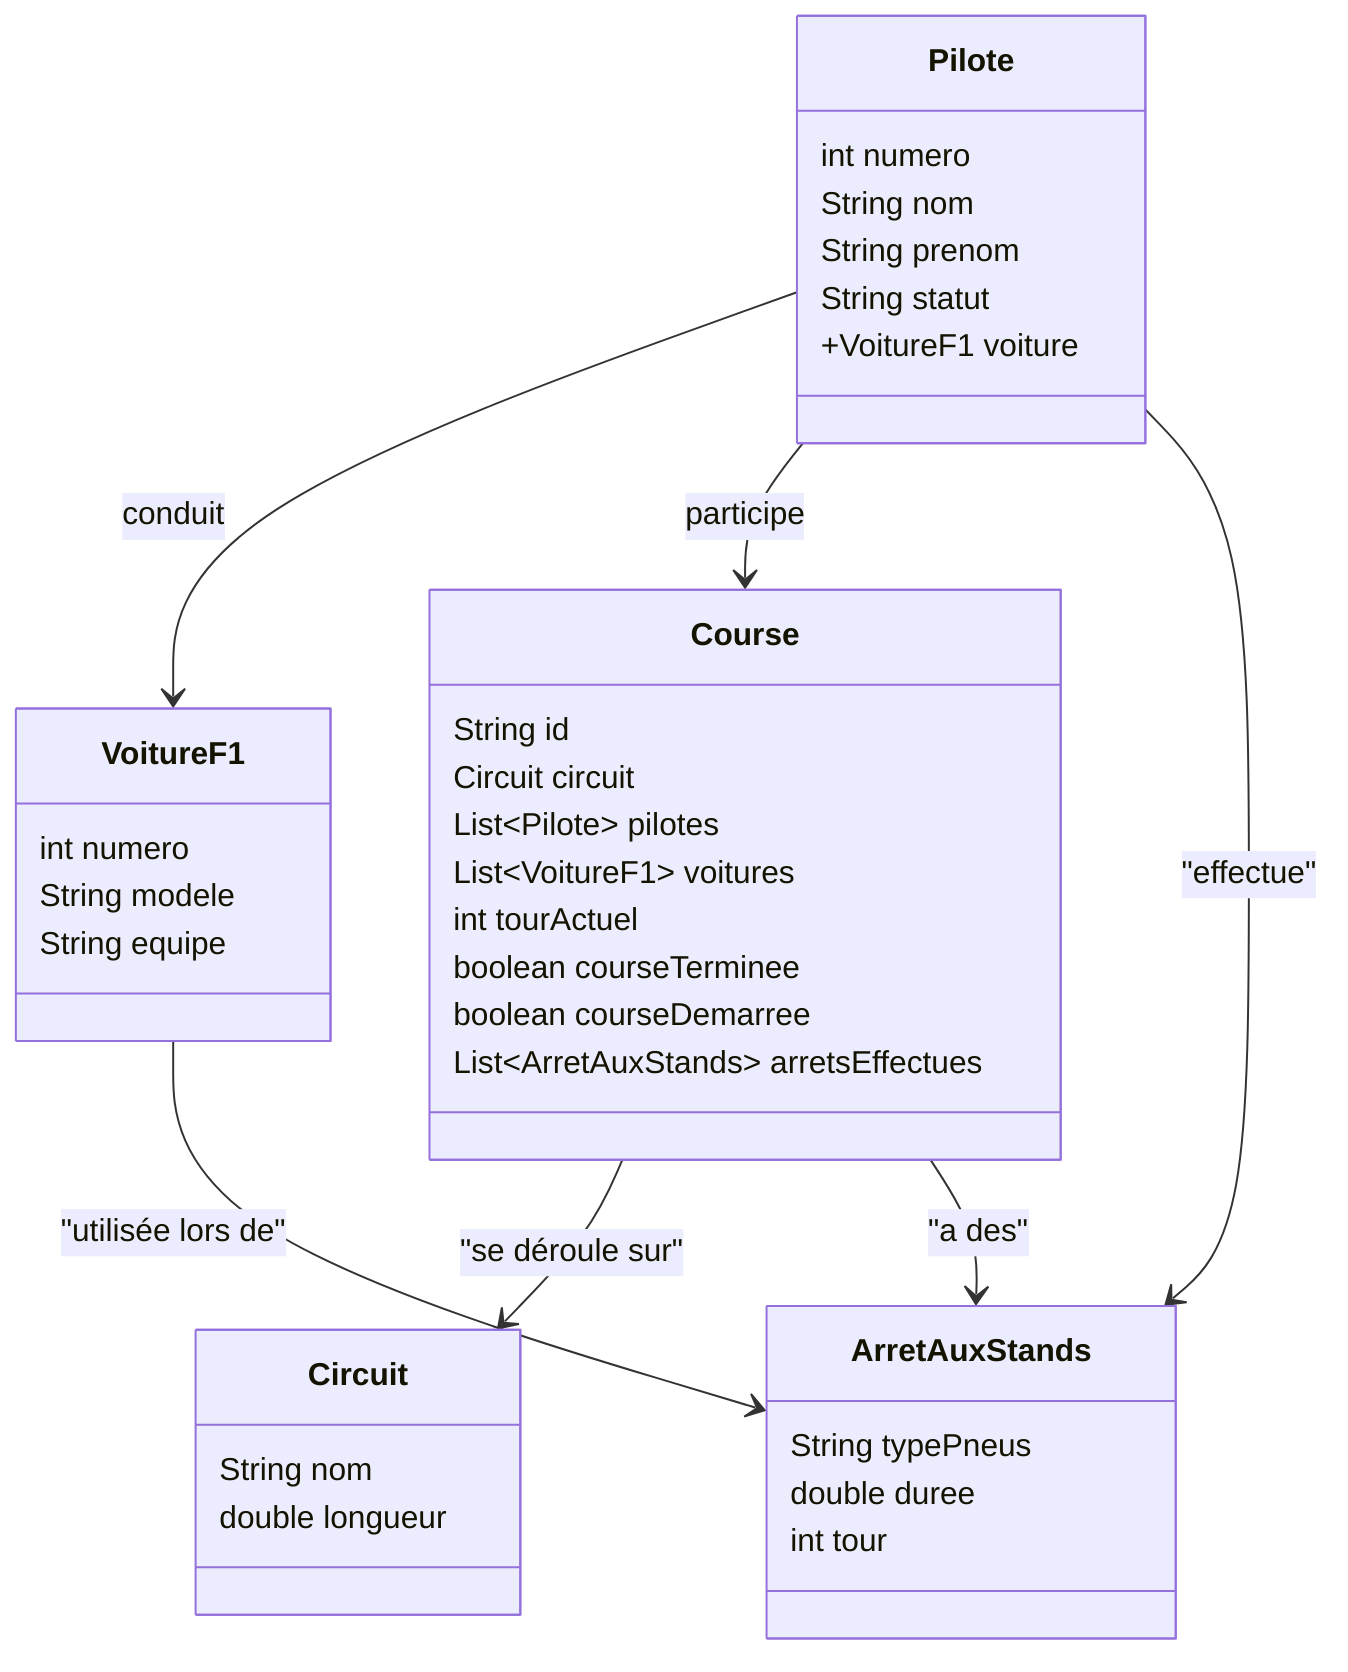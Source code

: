 classDiagram
    class Pilote {
        int numero
        String nom
        String prenom
        String statut
        +VoitureF1 voiture
    }
    class VoitureF1 {
        int numero
        String modele
        String equipe
    }
    class Course {
        String id
        Circuit circuit
        List~Pilote~ pilotes
        List~VoitureF1~ voitures
        int tourActuel
        boolean courseTerminee
        boolean courseDemarree
        List~ArretAuxStands~ arretsEffectues
    }
    class Circuit {
        String nom
        double longueur
    }
    class ArretAuxStands {
        String typePneus
        double duree
        int tour
    }
    Pilote --> VoitureF1 : conduit
    Pilote --> Course : participe
    Course --> Circuit : "se déroule sur"
    Course --> ArretAuxStands : "a des"
    Pilote --> ArretAuxStands : "effectue"
    VoitureF1 --> ArretAuxStands : "utilisée lors de"